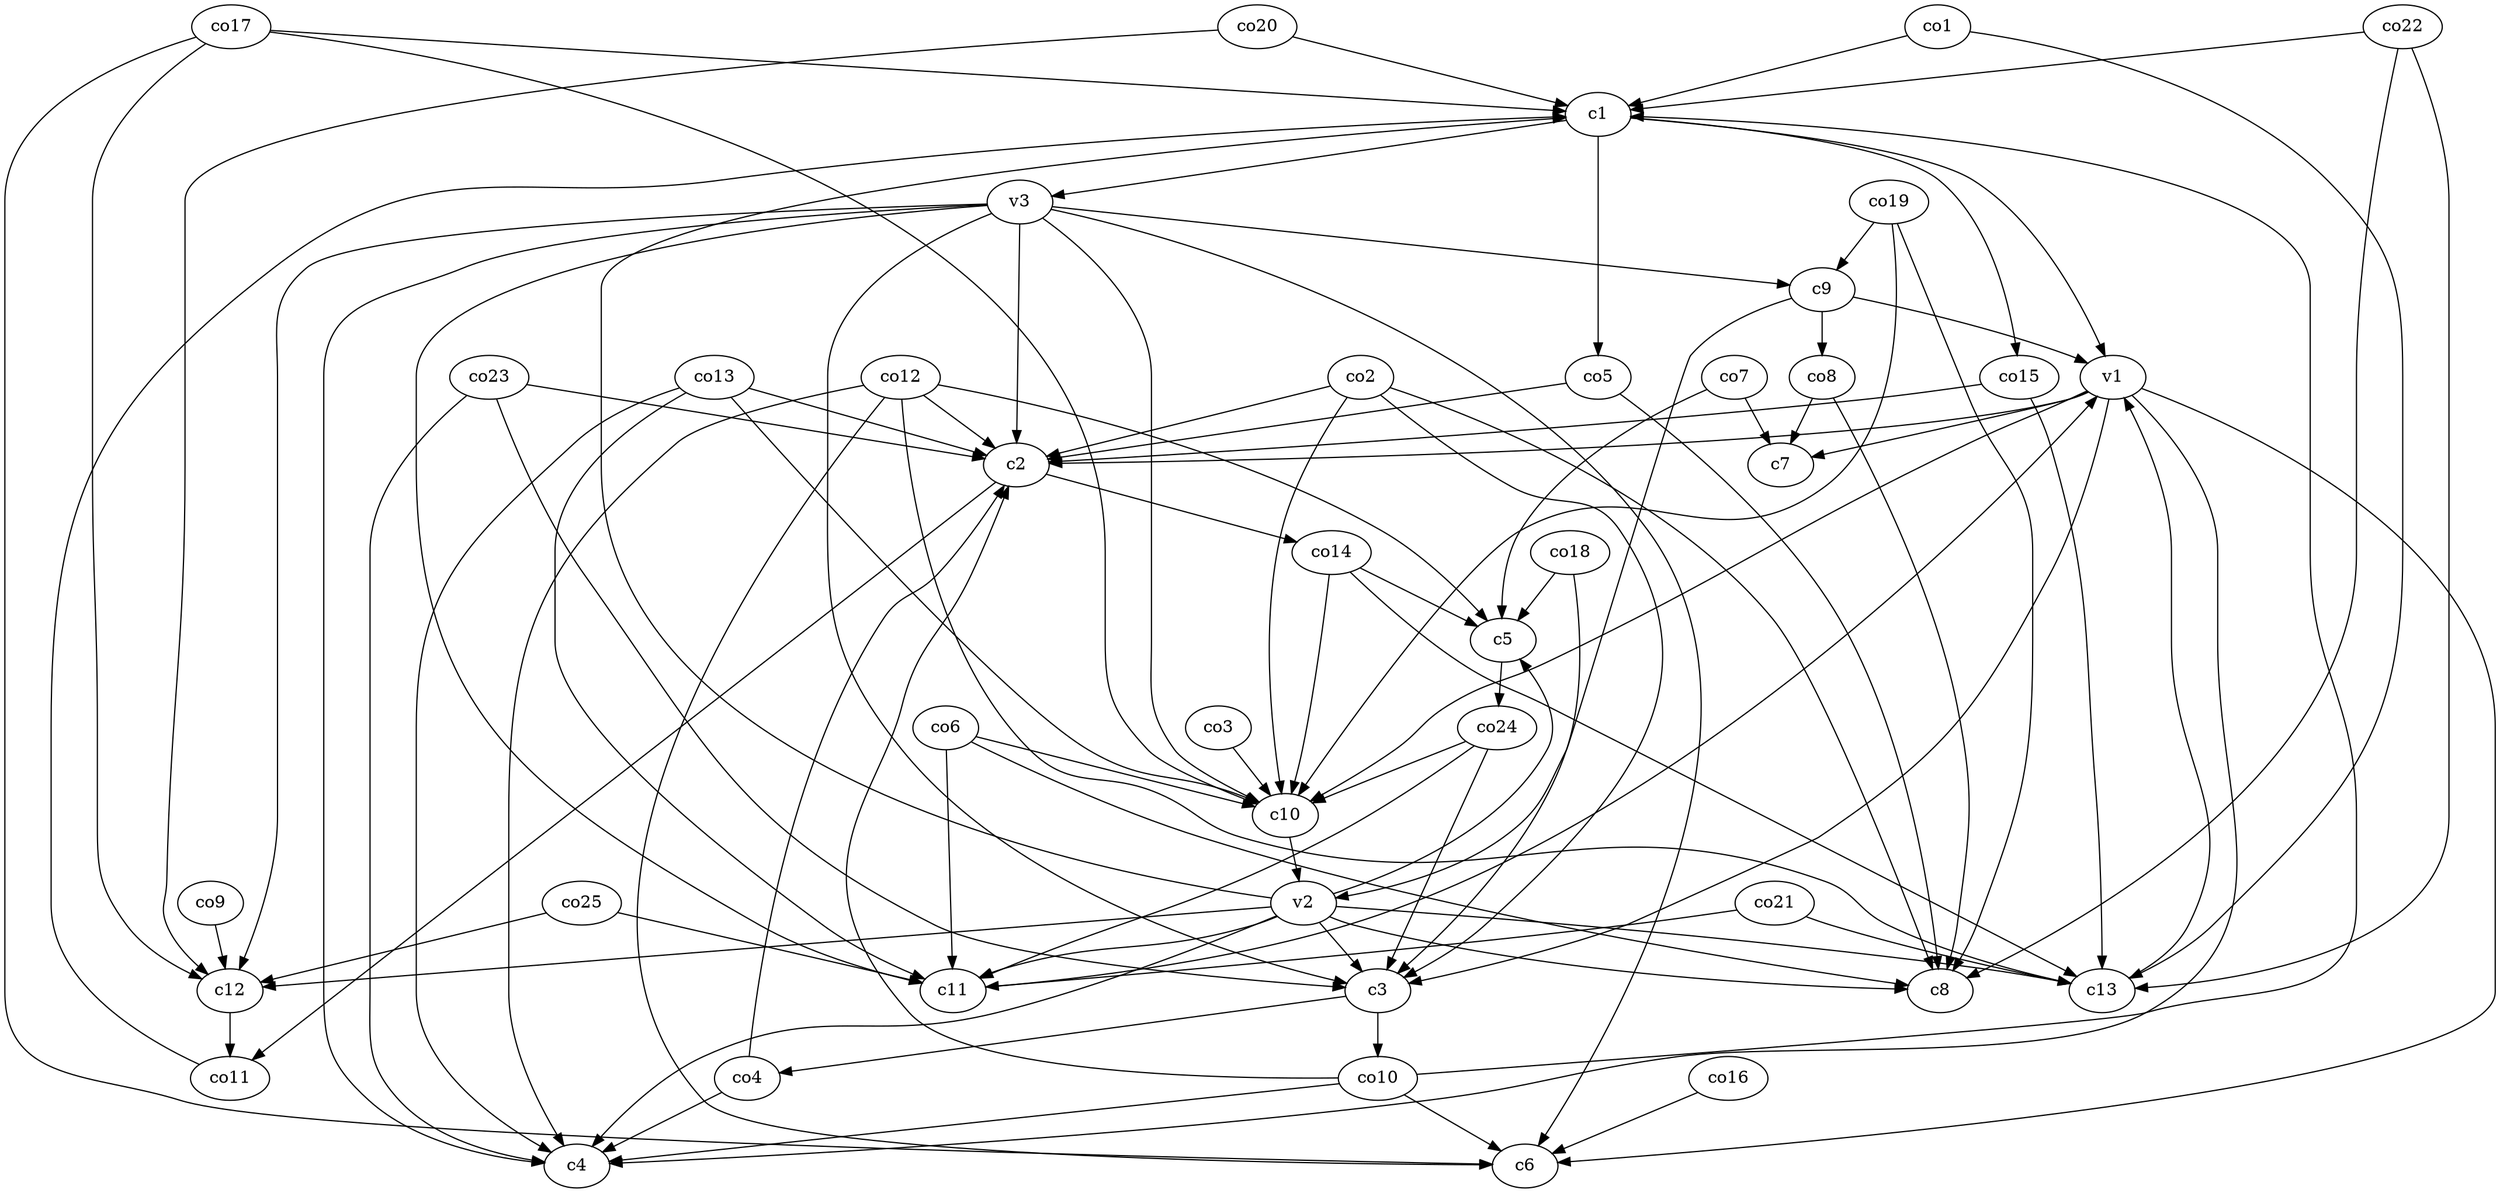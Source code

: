 strict digraph  {
c1;
c2;
c3;
c4;
c5;
c6;
c7;
c8;
c9;
c10;
c11;
c12;
c13;
v1;
v2;
v3;
co1;
co2;
co3;
co4;
co5;
co6;
co7;
co8;
co9;
co10;
co11;
co12;
co13;
co14;
co15;
co16;
co17;
co18;
co19;
co20;
co21;
co22;
co23;
co24;
co25;
c1 -> co5  [weight=1];
c1 -> v3  [weight=1];
c1 -> v1  [weight=1];
c1 -> co15  [weight=1];
c2 -> co14  [weight=1];
c2 -> co11  [weight=1];
c3 -> co10  [weight=1];
c3 -> co4  [weight=1];
c5 -> co24  [weight=1];
c9 -> v1  [weight=1];
c9 -> v2  [weight=1];
c9 -> co8  [weight=1];
c10 -> v2  [weight=1];
c11 -> v1  [weight=1];
c12 -> co11  [weight=1];
c13 -> v1  [weight=1];
v1 -> c4  [weight=1];
v1 -> c6  [weight=1];
v1 -> c10  [weight=1];
v1 -> c2  [weight=1];
v1 -> c7  [weight=1];
v1 -> c3  [weight=1];
v2 -> c11  [weight=1];
v2 -> c8  [weight=1];
v2 -> c1  [weight=1];
v2 -> c12  [weight=1];
v2 -> c3  [weight=1];
v2 -> c13  [weight=1];
v2 -> c4  [weight=1];
v2 -> c5  [weight=1];
v3 -> c3  [weight=1];
v3 -> c10  [weight=1];
v3 -> c4  [weight=1];
v3 -> c11  [weight=1];
v3 -> c12  [weight=1];
v3 -> c6  [weight=1];
v3 -> c2  [weight=1];
v3 -> c9  [weight=1];
co1 -> c1  [weight=1];
co1 -> c13  [weight=1];
co2 -> c2  [weight=1];
co2 -> c10  [weight=1];
co2 -> c8  [weight=1];
co2 -> c3  [weight=1];
co3 -> c10  [weight=1];
co4 -> c4  [weight=1];
co4 -> c2  [weight=1];
co5 -> c2  [weight=1];
co5 -> c8  [weight=1];
co6 -> c11  [weight=1];
co6 -> c10  [weight=1];
co6 -> c8  [weight=1];
co7 -> c5  [weight=1];
co7 -> c7  [weight=1];
co8 -> c8  [weight=1];
co8 -> c7  [weight=1];
co9 -> c12  [weight=1];
co10 -> c2  [weight=1];
co10 -> c4  [weight=1];
co10 -> c6  [weight=1];
co10 -> c1  [weight=1];
co11 -> c1  [weight=1];
co12 -> c5  [weight=1];
co12 -> c13  [weight=1];
co12 -> c4  [weight=1];
co12 -> c2  [weight=1];
co12 -> c6  [weight=1];
co13 -> c11  [weight=1];
co13 -> c4  [weight=1];
co13 -> c2  [weight=1];
co13 -> c10  [weight=1];
co14 -> c5  [weight=1];
co14 -> c13  [weight=1];
co14 -> c10  [weight=1];
co15 -> c13  [weight=1];
co15 -> c2  [weight=1];
co16 -> c6  [weight=1];
co17 -> c10  [weight=1];
co17 -> c6  [weight=1];
co17 -> c12  [weight=1];
co17 -> c1  [weight=1];
co18 -> c5  [weight=1];
co18 -> c3  [weight=1];
co19 -> c9  [weight=1];
co19 -> c10  [weight=1];
co19 -> c8  [weight=1];
co20 -> c1  [weight=1];
co20 -> c12  [weight=1];
co21 -> c13  [weight=1];
co21 -> c11  [weight=1];
co22 -> c8  [weight=1];
co22 -> c1  [weight=1];
co22 -> c13  [weight=1];
co23 -> c4  [weight=1];
co23 -> c3  [weight=1];
co23 -> c2  [weight=1];
co24 -> c3  [weight=1];
co24 -> c10  [weight=1];
co24 -> c11  [weight=1];
co25 -> c11  [weight=1];
co25 -> c12  [weight=1];
}
